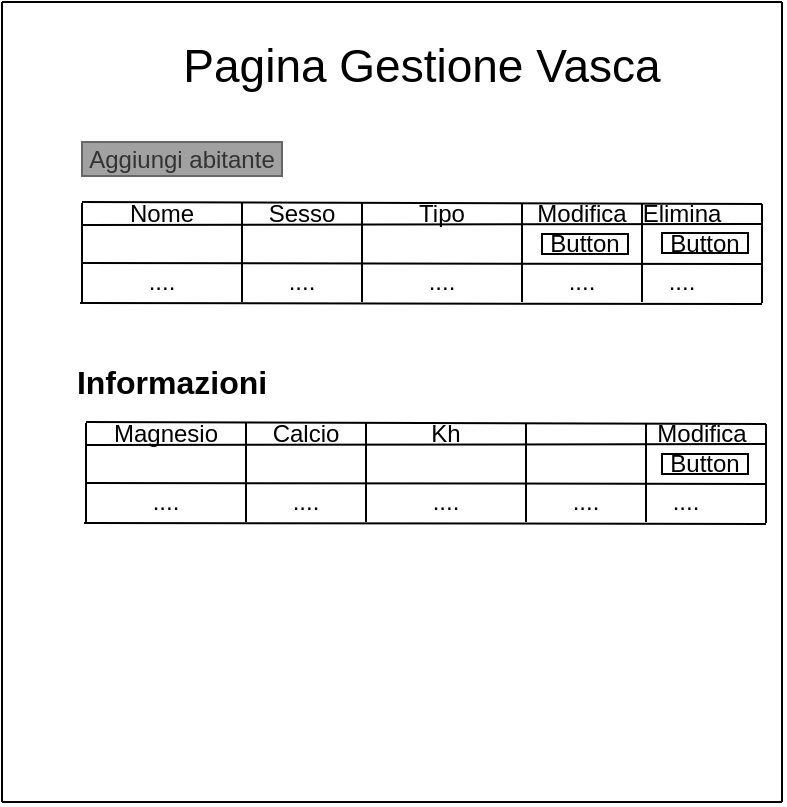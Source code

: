 <mxfile version="11.2.8" type="device" pages="1"><diagram id="XeEQiN3kOqo2p5J5XZ6Q" name="Page-1"><mxGraphModel dx="1097" dy="579" grid="1" gridSize="10" guides="1" tooltips="1" connect="1" arrows="1" fold="1" page="1" pageScale="1" pageWidth="827" pageHeight="1169" math="0" shadow="0"><root><mxCell id="0"/><mxCell id="1" parent="0"/><mxCell id="xEl51XZebT65XS3oOP9q-21" value="Nome" style="text;html=1;strokeColor=none;fillColor=none;align=center;verticalAlign=middle;whiteSpace=wrap;rounded=0;" vertex="1" parent="1"><mxGeometry x="220" y="180.5" width="40" height="11" as="geometry"/></mxCell><mxCell id="xEl51XZebT65XS3oOP9q-22" value="" style="endArrow=none;html=1;" edge="1" parent="1"><mxGeometry width="50" height="50" relative="1" as="geometry"><mxPoint x="160" y="80" as="sourcePoint"/><mxPoint x="550" y="80" as="targetPoint"/></mxGeometry></mxCell><mxCell id="xEl51XZebT65XS3oOP9q-23" value="" style="endArrow=none;html=1;" edge="1" parent="1"><mxGeometry width="50" height="50" relative="1" as="geometry"><mxPoint x="160" y="480" as="sourcePoint"/><mxPoint x="520" y="480" as="targetPoint"/></mxGeometry></mxCell><mxCell id="xEl51XZebT65XS3oOP9q-24" value="" style="endArrow=none;html=1;" edge="1" parent="1"><mxGeometry width="50" height="50" relative="1" as="geometry"><mxPoint x="160" y="480" as="sourcePoint"/><mxPoint x="160" y="80" as="targetPoint"/></mxGeometry></mxCell><mxCell id="xEl51XZebT65XS3oOP9q-25" value="" style="endArrow=none;html=1;" edge="1" parent="1"><mxGeometry width="50" height="50" relative="1" as="geometry"><mxPoint x="550" y="480" as="sourcePoint"/><mxPoint x="550" y="80" as="targetPoint"/></mxGeometry></mxCell><mxCell id="xEl51XZebT65XS3oOP9q-31" value="Pagina Gestione Vasca" style="text;html=1;strokeColor=none;fillColor=none;align=center;verticalAlign=middle;whiteSpace=wrap;rounded=0;fontSize=23;" vertex="1" parent="1"><mxGeometry x="230" y="100" width="280" height="23" as="geometry"/></mxCell><mxCell id="xEl51XZebT65XS3oOP9q-32" value="" style="endArrow=none;html=1;" edge="1" parent="1"><mxGeometry width="50" height="50" relative="1" as="geometry"><mxPoint x="200" y="180" as="sourcePoint"/><mxPoint x="540" y="181" as="targetPoint"/></mxGeometry></mxCell><mxCell id="xEl51XZebT65XS3oOP9q-33" value="" style="endArrow=none;html=1;" edge="1" parent="1"><mxGeometry width="50" height="50" relative="1" as="geometry"><mxPoint x="200" y="230" as="sourcePoint"/><mxPoint x="200" y="180.5" as="targetPoint"/></mxGeometry></mxCell><mxCell id="xEl51XZebT65XS3oOP9q-34" value="" style="endArrow=none;html=1;" edge="1" parent="1"><mxGeometry width="50" height="50" relative="1" as="geometry"><mxPoint x="540" y="230.5" as="sourcePoint"/><mxPoint x="540" y="181" as="targetPoint"/></mxGeometry></mxCell><mxCell id="xEl51XZebT65XS3oOP9q-36" value="" style="endArrow=none;html=1;" edge="1" parent="1"><mxGeometry width="50" height="50" relative="1" as="geometry"><mxPoint x="480" y="230" as="sourcePoint"/><mxPoint x="480" y="180.5" as="targetPoint"/></mxGeometry></mxCell><mxCell id="xEl51XZebT65XS3oOP9q-37" value="" style="endArrow=none;html=1;" edge="1" parent="1"><mxGeometry width="50" height="50" relative="1" as="geometry"><mxPoint x="420" y="230" as="sourcePoint"/><mxPoint x="420" y="180.5" as="targetPoint"/></mxGeometry></mxCell><mxCell id="xEl51XZebT65XS3oOP9q-38" value="" style="endArrow=none;html=1;" edge="1" parent="1"><mxGeometry width="50" height="50" relative="1" as="geometry"><mxPoint x="340" y="230" as="sourcePoint"/><mxPoint x="340" y="180.5" as="targetPoint"/></mxGeometry></mxCell><mxCell id="xEl51XZebT65XS3oOP9q-39" value="" style="endArrow=none;html=1;" edge="1" parent="1"><mxGeometry width="50" height="50" relative="1" as="geometry"><mxPoint x="280" y="230" as="sourcePoint"/><mxPoint x="280" y="180.5" as="targetPoint"/></mxGeometry></mxCell><mxCell id="xEl51XZebT65XS3oOP9q-40" value="" style="endArrow=none;html=1;" edge="1" parent="1"><mxGeometry width="50" height="50" relative="1" as="geometry"><mxPoint x="200" y="191.5" as="sourcePoint"/><mxPoint x="540" y="191" as="targetPoint"/></mxGeometry></mxCell><mxCell id="xEl51XZebT65XS3oOP9q-41" value="" style="endArrow=none;html=1;" edge="1" parent="1"><mxGeometry width="50" height="50" relative="1" as="geometry"><mxPoint x="200" y="210.5" as="sourcePoint"/><mxPoint x="540" y="211" as="targetPoint"/></mxGeometry></mxCell><mxCell id="xEl51XZebT65XS3oOP9q-42" value="" style="endArrow=none;html=1;" edge="1" parent="1"><mxGeometry width="50" height="50" relative="1" as="geometry"><mxPoint x="199" y="230.5" as="sourcePoint"/><mxPoint x="540" y="231" as="targetPoint"/></mxGeometry></mxCell><mxCell id="xEl51XZebT65XS3oOP9q-44" value="" style="endArrow=none;html=1;" edge="1" parent="1"><mxGeometry width="50" height="50" relative="1" as="geometry"><mxPoint x="240" y="480" as="sourcePoint"/><mxPoint x="550" y="480" as="targetPoint"/></mxGeometry></mxCell><mxCell id="xEl51XZebT65XS3oOP9q-53" value="Sesso" style="text;html=1;strokeColor=none;fillColor=none;align=center;verticalAlign=middle;whiteSpace=wrap;rounded=0;" vertex="1" parent="1"><mxGeometry x="290" y="180.5" width="40" height="11" as="geometry"/></mxCell><mxCell id="xEl51XZebT65XS3oOP9q-54" value="Tipo" style="text;html=1;strokeColor=none;fillColor=none;align=center;verticalAlign=middle;whiteSpace=wrap;rounded=0;" vertex="1" parent="1"><mxGeometry x="360" y="180.5" width="40" height="11" as="geometry"/></mxCell><mxCell id="xEl51XZebT65XS3oOP9q-55" value="Aggiungi abitante" style="text;html=1;strokeColor=#666666;fillColor=#A1A1A1;align=center;verticalAlign=middle;whiteSpace=wrap;rounded=0;fontColor=#333333;" vertex="1" parent="1"><mxGeometry x="200" y="150" width="100" height="17" as="geometry"/></mxCell><mxCell id="xEl51XZebT65XS3oOP9q-56" value="Modifica" style="text;html=1;strokeColor=none;fillColor=none;align=center;verticalAlign=middle;whiteSpace=wrap;rounded=0;" vertex="1" parent="1"><mxGeometry x="430" y="180.5" width="40" height="11" as="geometry"/></mxCell><mxCell id="xEl51XZebT65XS3oOP9q-57" value="Elimina" style="text;html=1;strokeColor=none;fillColor=none;align=center;verticalAlign=middle;whiteSpace=wrap;rounded=0;" vertex="1" parent="1"><mxGeometry x="480" y="180.5" width="40" height="11" as="geometry"/></mxCell><mxCell id="xEl51XZebT65XS3oOP9q-60" value="...." style="text;html=1;strokeColor=none;fillColor=none;align=center;verticalAlign=middle;whiteSpace=wrap;rounded=0;" vertex="1" parent="1"><mxGeometry x="220" y="210" width="40" height="20" as="geometry"/></mxCell><mxCell id="xEl51XZebT65XS3oOP9q-61" value="...." style="text;html=1;strokeColor=none;fillColor=none;align=center;verticalAlign=middle;whiteSpace=wrap;rounded=0;" vertex="1" parent="1"><mxGeometry x="430" y="210" width="40" height="20" as="geometry"/></mxCell><mxCell id="xEl51XZebT65XS3oOP9q-62" value="...." style="text;html=1;strokeColor=none;fillColor=none;align=center;verticalAlign=middle;whiteSpace=wrap;rounded=0;" vertex="1" parent="1"><mxGeometry x="360" y="210" width="40" height="20" as="geometry"/></mxCell><mxCell id="xEl51XZebT65XS3oOP9q-63" value="...." style="text;html=1;strokeColor=none;fillColor=none;align=center;verticalAlign=middle;whiteSpace=wrap;rounded=0;" vertex="1" parent="1"><mxGeometry x="290" y="210" width="40" height="20" as="geometry"/></mxCell><mxCell id="xEl51XZebT65XS3oOP9q-66" value="...." style="text;html=1;strokeColor=none;fillColor=none;align=center;verticalAlign=middle;whiteSpace=wrap;rounded=0;" vertex="1" parent="1"><mxGeometry x="480" y="210" width="40" height="20" as="geometry"/></mxCell><mxCell id="xEl51XZebT65XS3oOP9q-68" value="Button" style="rounded=0;whiteSpace=wrap;html=1;" vertex="1" parent="1"><mxGeometry x="430" y="196" width="43" height="10" as="geometry"/></mxCell><mxCell id="xEl51XZebT65XS3oOP9q-71" value="Button" style="rounded=0;whiteSpace=wrap;html=1;" vertex="1" parent="1"><mxGeometry x="490" y="195.5" width="43" height="10" as="geometry"/></mxCell><mxCell id="xEl51XZebT65XS3oOP9q-72" value="Informazioni" style="text;html=1;strokeColor=none;fillColor=none;align=center;verticalAlign=middle;whiteSpace=wrap;rounded=0;fontStyle=1;fontSize=16;" vertex="1" parent="1"><mxGeometry x="210" y="260" width="70" height="20" as="geometry"/></mxCell><mxCell id="xEl51XZebT65XS3oOP9q-73" value="Magnesio" style="text;html=1;strokeColor=none;fillColor=none;align=center;verticalAlign=middle;whiteSpace=wrap;rounded=0;" vertex="1" parent="1"><mxGeometry x="222" y="290.5" width="40" height="11" as="geometry"/></mxCell><mxCell id="xEl51XZebT65XS3oOP9q-74" value="" style="endArrow=none;html=1;" edge="1" parent="1"><mxGeometry width="50" height="50" relative="1" as="geometry"><mxPoint x="202" y="290" as="sourcePoint"/><mxPoint x="542" y="291" as="targetPoint"/></mxGeometry></mxCell><mxCell id="xEl51XZebT65XS3oOP9q-75" value="" style="endArrow=none;html=1;" edge="1" parent="1"><mxGeometry width="50" height="50" relative="1" as="geometry"><mxPoint x="202" y="340" as="sourcePoint"/><mxPoint x="202" y="290.5" as="targetPoint"/></mxGeometry></mxCell><mxCell id="xEl51XZebT65XS3oOP9q-76" value="" style="endArrow=none;html=1;" edge="1" parent="1"><mxGeometry width="50" height="50" relative="1" as="geometry"><mxPoint x="542" y="340.5" as="sourcePoint"/><mxPoint x="542" y="291" as="targetPoint"/></mxGeometry></mxCell><mxCell id="xEl51XZebT65XS3oOP9q-77" value="" style="endArrow=none;html=1;" edge="1" parent="1"><mxGeometry width="50" height="50" relative="1" as="geometry"><mxPoint x="482" y="340" as="sourcePoint"/><mxPoint x="482" y="290.5" as="targetPoint"/></mxGeometry></mxCell><mxCell id="xEl51XZebT65XS3oOP9q-78" value="" style="endArrow=none;html=1;" edge="1" parent="1"><mxGeometry width="50" height="50" relative="1" as="geometry"><mxPoint x="422" y="340" as="sourcePoint"/><mxPoint x="422" y="290.5" as="targetPoint"/></mxGeometry></mxCell><mxCell id="xEl51XZebT65XS3oOP9q-79" value="" style="endArrow=none;html=1;" edge="1" parent="1"><mxGeometry width="50" height="50" relative="1" as="geometry"><mxPoint x="342" y="340" as="sourcePoint"/><mxPoint x="342" y="290.5" as="targetPoint"/></mxGeometry></mxCell><mxCell id="xEl51XZebT65XS3oOP9q-80" value="" style="endArrow=none;html=1;" edge="1" parent="1"><mxGeometry width="50" height="50" relative="1" as="geometry"><mxPoint x="282" y="340" as="sourcePoint"/><mxPoint x="282" y="290.5" as="targetPoint"/></mxGeometry></mxCell><mxCell id="xEl51XZebT65XS3oOP9q-81" value="" style="endArrow=none;html=1;" edge="1" parent="1"><mxGeometry width="50" height="50" relative="1" as="geometry"><mxPoint x="202" y="301.5" as="sourcePoint"/><mxPoint x="542" y="301" as="targetPoint"/></mxGeometry></mxCell><mxCell id="xEl51XZebT65XS3oOP9q-82" value="" style="endArrow=none;html=1;" edge="1" parent="1"><mxGeometry width="50" height="50" relative="1" as="geometry"><mxPoint x="202" y="320.5" as="sourcePoint"/><mxPoint x="542" y="321" as="targetPoint"/></mxGeometry></mxCell><mxCell id="xEl51XZebT65XS3oOP9q-83" value="" style="endArrow=none;html=1;" edge="1" parent="1"><mxGeometry width="50" height="50" relative="1" as="geometry"><mxPoint x="201" y="340.5" as="sourcePoint"/><mxPoint x="542" y="341" as="targetPoint"/></mxGeometry></mxCell><mxCell id="xEl51XZebT65XS3oOP9q-84" value="Calcio" style="text;html=1;strokeColor=none;fillColor=none;align=center;verticalAlign=middle;whiteSpace=wrap;rounded=0;" vertex="1" parent="1"><mxGeometry x="292" y="290.5" width="40" height="11" as="geometry"/></mxCell><mxCell id="xEl51XZebT65XS3oOP9q-85" value="Kh" style="text;html=1;strokeColor=none;fillColor=none;align=center;verticalAlign=middle;whiteSpace=wrap;rounded=0;" vertex="1" parent="1"><mxGeometry x="362" y="290.5" width="40" height="11" as="geometry"/></mxCell><mxCell id="xEl51XZebT65XS3oOP9q-86" value="Modifica" style="text;html=1;strokeColor=none;fillColor=none;align=center;verticalAlign=middle;whiteSpace=wrap;rounded=0;" vertex="1" parent="1"><mxGeometry x="490" y="290.5" width="40" height="11" as="geometry"/></mxCell><mxCell id="xEl51XZebT65XS3oOP9q-88" value="...." style="text;html=1;strokeColor=none;fillColor=none;align=center;verticalAlign=middle;whiteSpace=wrap;rounded=0;" vertex="1" parent="1"><mxGeometry x="222" y="320" width="40" height="20" as="geometry"/></mxCell><mxCell id="xEl51XZebT65XS3oOP9q-89" value="...." style="text;html=1;strokeColor=none;fillColor=none;align=center;verticalAlign=middle;whiteSpace=wrap;rounded=0;" vertex="1" parent="1"><mxGeometry x="432" y="320" width="40" height="20" as="geometry"/></mxCell><mxCell id="xEl51XZebT65XS3oOP9q-90" value="...." style="text;html=1;strokeColor=none;fillColor=none;align=center;verticalAlign=middle;whiteSpace=wrap;rounded=0;" vertex="1" parent="1"><mxGeometry x="362" y="320" width="40" height="20" as="geometry"/></mxCell><mxCell id="xEl51XZebT65XS3oOP9q-91" value="...." style="text;html=1;strokeColor=none;fillColor=none;align=center;verticalAlign=middle;whiteSpace=wrap;rounded=0;" vertex="1" parent="1"><mxGeometry x="292" y="320" width="40" height="20" as="geometry"/></mxCell><mxCell id="xEl51XZebT65XS3oOP9q-92" value="...." style="text;html=1;strokeColor=none;fillColor=none;align=center;verticalAlign=middle;whiteSpace=wrap;rounded=0;" vertex="1" parent="1"><mxGeometry x="482" y="320" width="40" height="20" as="geometry"/></mxCell><mxCell id="xEl51XZebT65XS3oOP9q-93" value="Button" style="rounded=0;whiteSpace=wrap;html=1;" vertex="1" parent="1"><mxGeometry x="490" y="306" width="43" height="10" as="geometry"/></mxCell></root></mxGraphModel></diagram></mxfile>